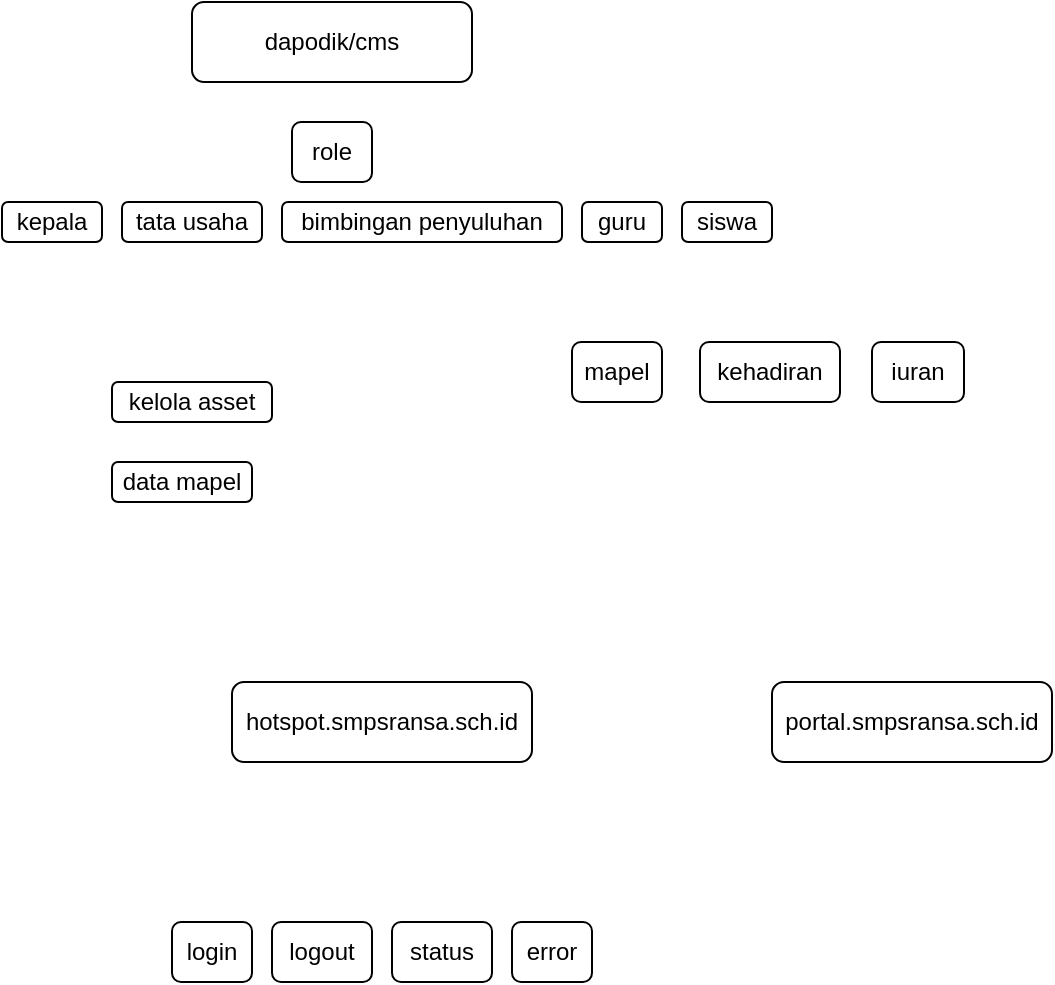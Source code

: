 <mxfile version="22.0.4" type="github">
  <diagram name="Halaman-1" id="TxN-kL1bxHS-qyeHNueX">
    <mxGraphModel dx="1114" dy="610" grid="1" gridSize="10" guides="1" tooltips="1" connect="1" arrows="1" fold="1" page="1" pageScale="1" pageWidth="827" pageHeight="1169" math="0" shadow="0">
      <root>
        <mxCell id="0" />
        <mxCell id="1" parent="0" />
        <mxCell id="PeeLNKL8KS9F9H26MRFx-2" value="portal.smpsransa.sch.id" style="rounded=1;whiteSpace=wrap;html=1;" vertex="1" parent="1">
          <mxGeometry x="450" y="510" width="140" height="40" as="geometry" />
        </mxCell>
        <mxCell id="PeeLNKL8KS9F9H26MRFx-3" value="hotspot.smpsransa.sch.id" style="rounded=1;whiteSpace=wrap;html=1;" vertex="1" parent="1">
          <mxGeometry x="180" y="510" width="150" height="40" as="geometry" />
        </mxCell>
        <mxCell id="PeeLNKL8KS9F9H26MRFx-4" value="login" style="rounded=1;whiteSpace=wrap;html=1;" vertex="1" parent="1">
          <mxGeometry x="150" y="630" width="40" height="30" as="geometry" />
        </mxCell>
        <mxCell id="PeeLNKL8KS9F9H26MRFx-5" value="logout" style="rounded=1;whiteSpace=wrap;html=1;" vertex="1" parent="1">
          <mxGeometry x="200" y="630" width="50" height="30" as="geometry" />
        </mxCell>
        <mxCell id="PeeLNKL8KS9F9H26MRFx-6" value="status" style="rounded=1;whiteSpace=wrap;html=1;" vertex="1" parent="1">
          <mxGeometry x="260" y="630" width="50" height="30" as="geometry" />
        </mxCell>
        <mxCell id="PeeLNKL8KS9F9H26MRFx-7" value="error" style="rounded=1;whiteSpace=wrap;html=1;" vertex="1" parent="1">
          <mxGeometry x="320" y="630" width="40" height="30" as="geometry" />
        </mxCell>
        <mxCell id="PeeLNKL8KS9F9H26MRFx-8" value="dapodik/cms" style="rounded=1;whiteSpace=wrap;html=1;" vertex="1" parent="1">
          <mxGeometry x="160" y="170" width="140" height="40" as="geometry" />
        </mxCell>
        <mxCell id="PeeLNKL8KS9F9H26MRFx-9" value="role" style="rounded=1;whiteSpace=wrap;html=1;" vertex="1" parent="1">
          <mxGeometry x="210" y="230" width="40" height="30" as="geometry" />
        </mxCell>
        <mxCell id="PeeLNKL8KS9F9H26MRFx-15" value="" style="group" vertex="1" connectable="0" parent="1">
          <mxGeometry x="65" y="270" width="330" height="20" as="geometry" />
        </mxCell>
        <mxCell id="PeeLNKL8KS9F9H26MRFx-10" value="kepala" style="rounded=1;whiteSpace=wrap;html=1;" vertex="1" parent="PeeLNKL8KS9F9H26MRFx-15">
          <mxGeometry width="50" height="20" as="geometry" />
        </mxCell>
        <mxCell id="PeeLNKL8KS9F9H26MRFx-11" value="tata usaha" style="rounded=1;whiteSpace=wrap;html=1;" vertex="1" parent="PeeLNKL8KS9F9H26MRFx-15">
          <mxGeometry x="60" width="70" height="20" as="geometry" />
        </mxCell>
        <mxCell id="PeeLNKL8KS9F9H26MRFx-12" value="bimbingan penyuluhan" style="rounded=1;whiteSpace=wrap;html=1;" vertex="1" parent="PeeLNKL8KS9F9H26MRFx-15">
          <mxGeometry x="140" width="140" height="20" as="geometry" />
        </mxCell>
        <mxCell id="PeeLNKL8KS9F9H26MRFx-13" value="guru" style="rounded=1;whiteSpace=wrap;html=1;" vertex="1" parent="PeeLNKL8KS9F9H26MRFx-15">
          <mxGeometry x="290" width="40" height="20" as="geometry" />
        </mxCell>
        <mxCell id="PeeLNKL8KS9F9H26MRFx-17" value="mapel" style="rounded=1;whiteSpace=wrap;html=1;" vertex="1" parent="1">
          <mxGeometry x="350" y="340" width="45" height="30" as="geometry" />
        </mxCell>
        <mxCell id="PeeLNKL8KS9F9H26MRFx-23" value="siswa" style="rounded=1;whiteSpace=wrap;html=1;" vertex="1" parent="1">
          <mxGeometry x="405" y="270" width="45" height="20" as="geometry" />
        </mxCell>
        <mxCell id="PeeLNKL8KS9F9H26MRFx-24" value="iuran" style="rounded=1;whiteSpace=wrap;html=1;" vertex="1" parent="1">
          <mxGeometry x="500" y="340" width="46" height="30" as="geometry" />
        </mxCell>
        <mxCell id="PeeLNKL8KS9F9H26MRFx-25" value="kehadiran" style="rounded=1;whiteSpace=wrap;html=1;" vertex="1" parent="1">
          <mxGeometry x="414" y="340" width="70" height="30" as="geometry" />
        </mxCell>
        <mxCell id="PeeLNKL8KS9F9H26MRFx-28" value="kelola asset" style="rounded=1;whiteSpace=wrap;html=1;" vertex="1" parent="1">
          <mxGeometry x="120" y="360" width="80" height="20" as="geometry" />
        </mxCell>
        <mxCell id="PeeLNKL8KS9F9H26MRFx-29" value="data mapel" style="rounded=1;whiteSpace=wrap;html=1;" vertex="1" parent="1">
          <mxGeometry x="120" y="400" width="70" height="20" as="geometry" />
        </mxCell>
      </root>
    </mxGraphModel>
  </diagram>
</mxfile>
